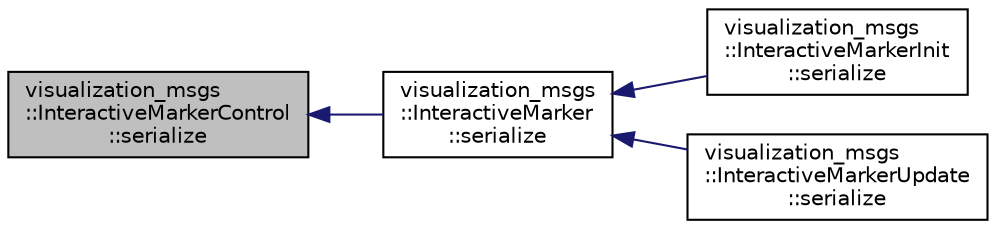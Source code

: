 digraph "visualization_msgs::InteractiveMarkerControl::serialize"
{
  edge [fontname="Helvetica",fontsize="10",labelfontname="Helvetica",labelfontsize="10"];
  node [fontname="Helvetica",fontsize="10",shape=record];
  rankdir="LR";
  Node1 [label="visualization_msgs\l::InteractiveMarkerControl\l::serialize",height=0.2,width=0.4,color="black", fillcolor="grey75", style="filled" fontcolor="black"];
  Node1 -> Node2 [dir="back",color="midnightblue",fontsize="10",style="solid",fontname="Helvetica"];
  Node2 [label="visualization_msgs\l::InteractiveMarker\l::serialize",height=0.2,width=0.4,color="black", fillcolor="white", style="filled",URL="$classvisualization__msgs_1_1_interactive_marker.html#a4a9c12c8b833b36acb06f7fc8966ea07"];
  Node2 -> Node3 [dir="back",color="midnightblue",fontsize="10",style="solid",fontname="Helvetica"];
  Node3 [label="visualization_msgs\l::InteractiveMarkerInit\l::serialize",height=0.2,width=0.4,color="black", fillcolor="white", style="filled",URL="$classvisualization__msgs_1_1_interactive_marker_init.html#a10f8a90ceead7129fed8b030561f6d62"];
  Node2 -> Node4 [dir="back",color="midnightblue",fontsize="10",style="solid",fontname="Helvetica"];
  Node4 [label="visualization_msgs\l::InteractiveMarkerUpdate\l::serialize",height=0.2,width=0.4,color="black", fillcolor="white", style="filled",URL="$classvisualization__msgs_1_1_interactive_marker_update.html#a66eb6edf924a5c22a67d43a892e0a874"];
}
